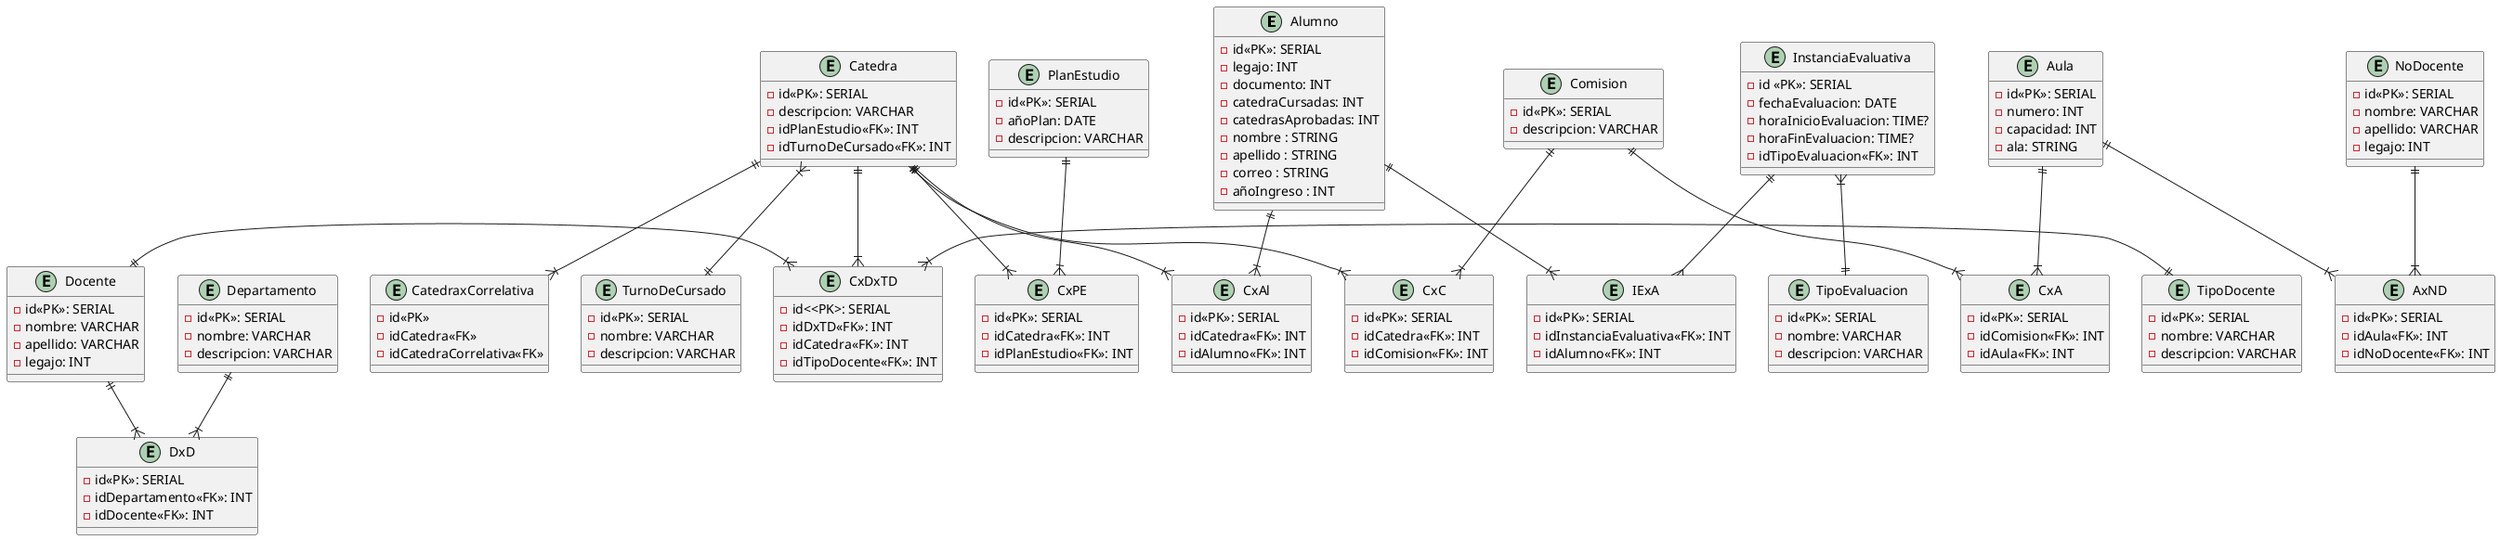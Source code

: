 @startuml Catedra
hide circel
entity Alumno{
    -id<<PK>>: SERIAL
    -legajo: INT
    -documento: INT
    -catedraCursadas: INT
    -catedrasAprobadas: INT
    -nombre : STRING
    -apellido : STRING
    -correo : STRING
    -añoIngreso : INT
}

entity Aula{
    -id<<PK>>: SERIAL
    -numero: INT
    -capacidad: INT
    -ala: STRING
}
''Aula por No docente
entity AxND{
    -id<<PK>>: SERIAL
    -idAula<<FK>>: INT
    -idNoDocente<<FK>>: INT
}

entity Catedra{
    -id<<PK>>: SERIAL
    -descripcion: VARCHAR
    -idPlanEstudio<<FK>>: INT
    -idTurnoDeCursado<<FK>>: INT
}

''Catedra por alumno
entity CxAl{
    -id<<PK>>: SERIAL
    -idCatedra<<FK>>: INT
    -idAlumno<<FK>>: INT
}
''Catedra por docente por tipo docente
entity CxDxTD{
    -id<<PK>: SERIAL
    -idDxTD<<FK>>: INT
    -idCatedra<<FK>>: INT
    -idTipoDocente<<FK>>: INT
}
''Comision por aula
entity CxA{
    -id<<PK>>: SERIAL
    -idComision<<FK>>: INT
    -idAula<<FK>>: INT
}
''Catedra por Comisión
entity CxC{
    -id<<PK>>: SERIAL
    -idCatedra<<FK>>: INT
    -idComision<<FK>>: INT
}
''Catedra por Plan de Estudio
entity CxPE{
    -id<<PK>>: SERIAL
    -idCatedra<<FK>>: INT
    -idPlanEstudio<<FK>>: INT
}
entity Comision {
    -id<<PK>>: SERIAL
    -descripcion: VARCHAR
}
entity Departamento{
    -id<<PK>>: SERIAL
    -nombre: VARCHAR
    -descripcion: VARCHAR
}
''Departamento por Docente
entity DxD{
    -id<<PK>>: SERIAL
    -idDepartamento<<FK>>: INT
    -idDocente<<FK>>: INT
}
entity Docente{
    -id<<PK>>: SERIAL
    -nombre: VARCHAR
    -apellido: VARCHAR
    -legajo: INT
}
entity InstanciaEvaluativa{
    -id <<PK>>: SERIAL
    -fechaEvaluacion: DATE
    -horaInicioEvaluacion: TIME?
    -horaFinEvaluacion: TIME?
    -idTipoEvaluacion<<FK>>: INT
}
''InstanciaEvaluativa por Alumno
entity IExA{
    -id<<PK>>: SERIAL
    -idInstanciaEvaluativa<<FK>>: INT
    -idAlumno<<FK>>: INT
}
entity TipoEvaluacion{
    -id<<PK>>: SERIAL
    -nombre: VARCHAR
    -descripcion: VARCHAR
}
entity TipoDocente{
    -id<<PK>>: SERIAL
    -nombre: VARCHAR
    -descripcion: VARCHAR
}
entity NoDocente{
    -id<<PK>>: SERIAL
    -nombre: VARCHAR
    -apellido: VARCHAR
    -legajo: INT
}
entity PlanEstudio{
    -id<<PK>>: SERIAL
    -añoPlan: DATE
    -descripcion: VARCHAR
}
entity TurnoDeCursado {
    -id<<PK>>: SERIAL
    -nombre: VARCHAR
    -descripcion: VARCHAR
}
entity CatedraxCorrelativa {
    -id<<PK>>
    -idCatedra<<FK>>
    ' warcrime?
    -idCatedraCorrelativa<<FK>>
}

Catedra ||--|{ CxC
Catedra ||--|{ CxAl
Catedra ||--|{ CxPE
Catedra ||--|{ CxDxTD
Catedra ||--|{ CatedraxCorrelativa
Catedra }|--|| TurnoDeCursado
Comision ||--|{ CxA
Comision ||--|{ CxC

Aula ||--|{ CxA
Aula ||--|{ AxND

NoDocente ||--|{ AxND

PlanEstudio ||--|{ CxPE
Alumno ||--|{ CxAl
Alumno ||--|{ IExA

Departamento ||--|{ DxD

Docente ||--|{ DxD
Docente ||-|{ CxDxTD
TipoDocente ||-|{ CxDxTD

InstanciaEvaluativa ||--{ IExA
InstanciaEvaluativa }|--||TipoEvaluacion

@enduml

